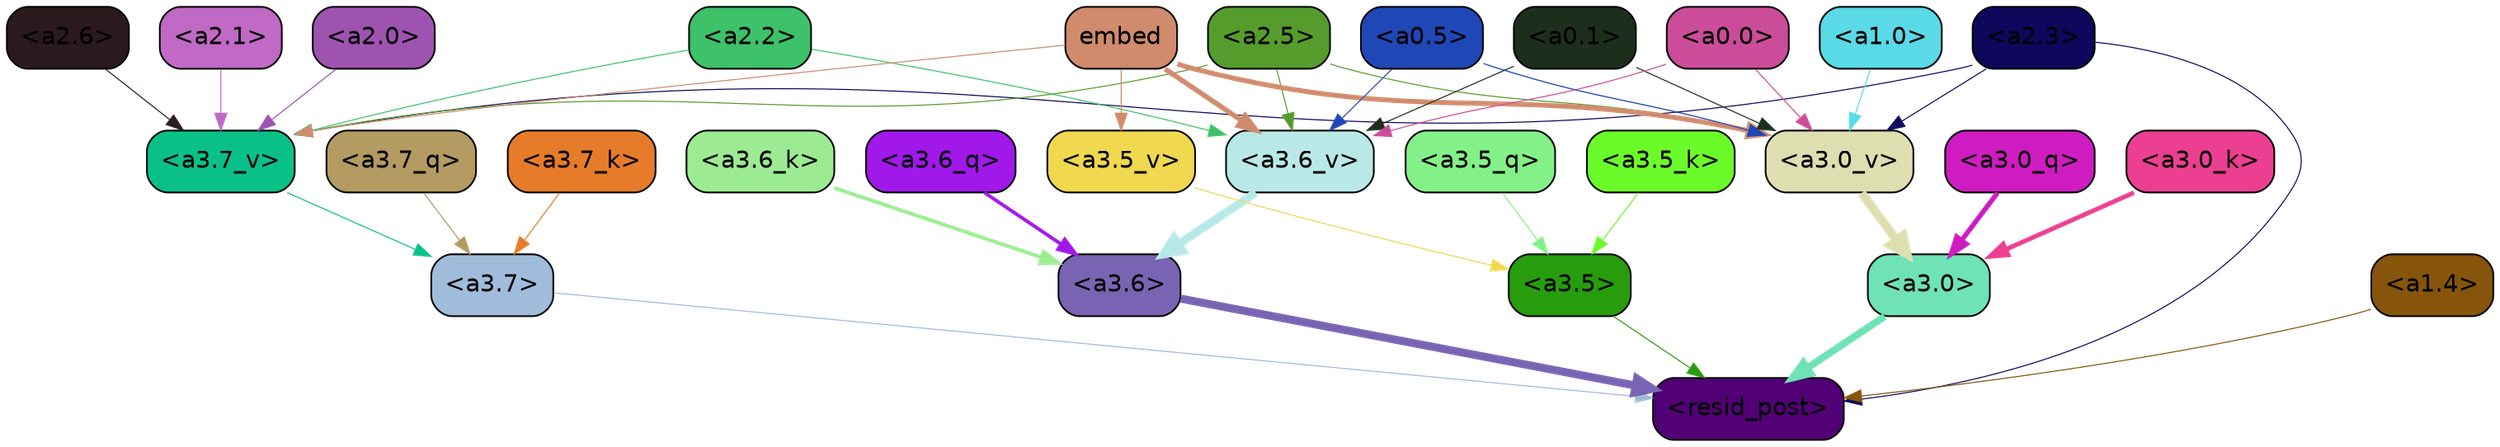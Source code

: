 strict digraph "" {
	graph [bgcolor=transparent,
		layout=dot,
		overlap=false,
		splines=true
	];
	"<a3.7>"	[color=black,
		fillcolor="#a0bcda",
		fontname=Helvetica,
		shape=box,
		style="filled, rounded"];
	"<resid_post>"	[color=black,
		fillcolor="#510175",
		fontname=Helvetica,
		shape=box,
		style="filled, rounded"];
	"<a3.7>" -> "<resid_post>"	[color="#a0bcda",
		penwidth=0.6];
	"<a3.6>"	[color=black,
		fillcolor="#7964b3",
		fontname=Helvetica,
		shape=box,
		style="filled, rounded"];
	"<a3.6>" -> "<resid_post>"	[color="#7964b3",
		penwidth=4.670643210411072];
	"<a3.5>"	[color=black,
		fillcolor="#279d0e",
		fontname=Helvetica,
		shape=box,
		style="filled, rounded"];
	"<a3.5>" -> "<resid_post>"	[color="#279d0e",
		penwidth=0.6];
	"<a3.0>"	[color=black,
		fillcolor="#6fe2b6",
		fontname=Helvetica,
		shape=box,
		style="filled, rounded"];
	"<a3.0>" -> "<resid_post>"	[color="#6fe2b6",
		penwidth=4.246885180473328];
	"<a2.3>"	[color=black,
		fillcolor="#0e075c",
		fontname=Helvetica,
		shape=box,
		style="filled, rounded"];
	"<a2.3>" -> "<resid_post>"	[color="#0e075c",
		penwidth=0.6];
	"<a3.7_v>"	[color=black,
		fillcolor="#0ac089",
		fontname=Helvetica,
		shape=box,
		style="filled, rounded"];
	"<a2.3>" -> "<a3.7_v>"	[color="#0e075c",
		penwidth=0.6];
	"<a3.0_v>"	[color=black,
		fillcolor="#dedfb0",
		fontname=Helvetica,
		shape=box,
		style="filled, rounded"];
	"<a2.3>" -> "<a3.0_v>"	[color="#0e075c",
		penwidth=0.6];
	"<a1.4>"	[color=black,
		fillcolor="#86550b",
		fontname=Helvetica,
		shape=box,
		style="filled, rounded"];
	"<a1.4>" -> "<resid_post>"	[color="#86550b",
		penwidth=0.6];
	"<a3.7_q>"	[color=black,
		fillcolor="#b39b61",
		fontname=Helvetica,
		shape=box,
		style="filled, rounded"];
	"<a3.7_q>" -> "<a3.7>"	[color="#b39b61",
		penwidth=0.6];
	"<a3.6_q>"	[color=black,
		fillcolor="#a118ea",
		fontname=Helvetica,
		shape=box,
		style="filled, rounded"];
	"<a3.6_q>" -> "<a3.6>"	[color="#a118ea",
		penwidth=2.03758105635643];
	"<a3.5_q>"	[color=black,
		fillcolor="#84f188",
		fontname=Helvetica,
		shape=box,
		style="filled, rounded"];
	"<a3.5_q>" -> "<a3.5>"	[color="#84f188",
		penwidth=0.6];
	"<a3.0_q>"	[color=black,
		fillcolor="#ce1cc1",
		fontname=Helvetica,
		shape=box,
		style="filled, rounded"];
	"<a3.0_q>" -> "<a3.0>"	[color="#ce1cc1",
		penwidth=2.8638100624084473];
	"<a3.7_k>"	[color=black,
		fillcolor="#e67c29",
		fontname=Helvetica,
		shape=box,
		style="filled, rounded"];
	"<a3.7_k>" -> "<a3.7>"	[color="#e67c29",
		penwidth=0.6];
	"<a3.6_k>"	[color=black,
		fillcolor="#9ceb92",
		fontname=Helvetica,
		shape=box,
		style="filled, rounded"];
	"<a3.6_k>" -> "<a3.6>"	[color="#9ceb92",
		penwidth=2.174198240041733];
	"<a3.5_k>"	[color=black,
		fillcolor="#6bfb29",
		fontname=Helvetica,
		shape=box,
		style="filled, rounded"];
	"<a3.5_k>" -> "<a3.5>"	[color="#6bfb29",
		penwidth=0.6];
	"<a3.0_k>"	[color=black,
		fillcolor="#ec3f91",
		fontname=Helvetica,
		shape=box,
		style="filled, rounded"];
	"<a3.0_k>" -> "<a3.0>"	[color="#ec3f91",
		penwidth=2.6274144649505615];
	"<a3.7_v>" -> "<a3.7>"	[color="#0ac089",
		penwidth=0.6];
	"<a3.6_v>"	[color=black,
		fillcolor="#b9e9e7",
		fontname=Helvetica,
		shape=box,
		style="filled, rounded"];
	"<a3.6_v>" -> "<a3.6>"	[color="#b9e9e7",
		penwidth=5.002329230308533];
	"<a3.5_v>"	[color=black,
		fillcolor="#f0d84f",
		fontname=Helvetica,
		shape=box,
		style="filled, rounded"];
	"<a3.5_v>" -> "<a3.5>"	[color="#f0d84f",
		penwidth=0.6];
	"<a3.0_v>" -> "<a3.0>"	[color="#dedfb0",
		penwidth=5.188832879066467];
	"<a2.6>"	[color=black,
		fillcolor="#2a1a1e",
		fontname=Helvetica,
		shape=box,
		style="filled, rounded"];
	"<a2.6>" -> "<a3.7_v>"	[color="#2a1a1e",
		penwidth=0.6];
	"<a2.5>"	[color=black,
		fillcolor="#559c2d",
		fontname=Helvetica,
		shape=box,
		style="filled, rounded"];
	"<a2.5>" -> "<a3.7_v>"	[color="#559c2d",
		penwidth=0.6];
	"<a2.5>" -> "<a3.6_v>"	[color="#559c2d",
		penwidth=0.6];
	"<a2.5>" -> "<a3.0_v>"	[color="#559c2d",
		penwidth=0.6];
	"<a2.2>"	[color=black,
		fillcolor="#3dc169",
		fontname=Helvetica,
		shape=box,
		style="filled, rounded"];
	"<a2.2>" -> "<a3.7_v>"	[color="#3dc169",
		penwidth=0.6];
	"<a2.2>" -> "<a3.6_v>"	[color="#3dc169",
		penwidth=0.6];
	"<a2.1>"	[color=black,
		fillcolor="#c069c5",
		fontname=Helvetica,
		shape=box,
		style="filled, rounded"];
	"<a2.1>" -> "<a3.7_v>"	[color="#c069c5",
		penwidth=0.6];
	"<a2.0>"	[color=black,
		fillcolor="#9e53b1",
		fontname=Helvetica,
		shape=box,
		style="filled, rounded"];
	"<a2.0>" -> "<a3.7_v>"	[color="#9e53b1",
		penwidth=0.6];
	embed	[color=black,
		fillcolor="#d08b6c",
		fontname=Helvetica,
		shape=box,
		style="filled, rounded"];
	embed -> "<a3.7_v>"	[color="#d08b6c",
		penwidth=0.6];
	embed -> "<a3.6_v>"	[color="#d08b6c",
		penwidth=2.9511587619781494];
	embed -> "<a3.5_v>"	[color="#d08b6c",
		penwidth=0.6];
	embed -> "<a3.0_v>"	[color="#d08b6c",
		penwidth=2.8577730655670166];
	"<a0.5>"	[color=black,
		fillcolor="#2047b6",
		fontname=Helvetica,
		shape=box,
		style="filled, rounded"];
	"<a0.5>" -> "<a3.6_v>"	[color="#2047b6",
		penwidth=0.6];
	"<a0.5>" -> "<a3.0_v>"	[color="#2047b6",
		penwidth=0.6446345448493958];
	"<a0.1>"	[color=black,
		fillcolor="#1d2f1c",
		fontname=Helvetica,
		shape=box,
		style="filled, rounded"];
	"<a0.1>" -> "<a3.6_v>"	[color="#1d2f1c",
		penwidth=0.6];
	"<a0.1>" -> "<a3.0_v>"	[color="#1d2f1c",
		penwidth=0.6];
	"<a0.0>"	[color=black,
		fillcolor="#cb4d99",
		fontname=Helvetica,
		shape=box,
		style="filled, rounded"];
	"<a0.0>" -> "<a3.6_v>"	[color="#cb4d99",
		penwidth=0.6];
	"<a0.0>" -> "<a3.0_v>"	[color="#cb4d99",
		penwidth=0.6];
	"<a1.0>"	[color=black,
		fillcolor="#5ad9e6",
		fontname=Helvetica,
		shape=box,
		style="filled, rounded"];
	"<a1.0>" -> "<a3.0_v>"	[color="#5ad9e6",
		penwidth=0.6];
}
